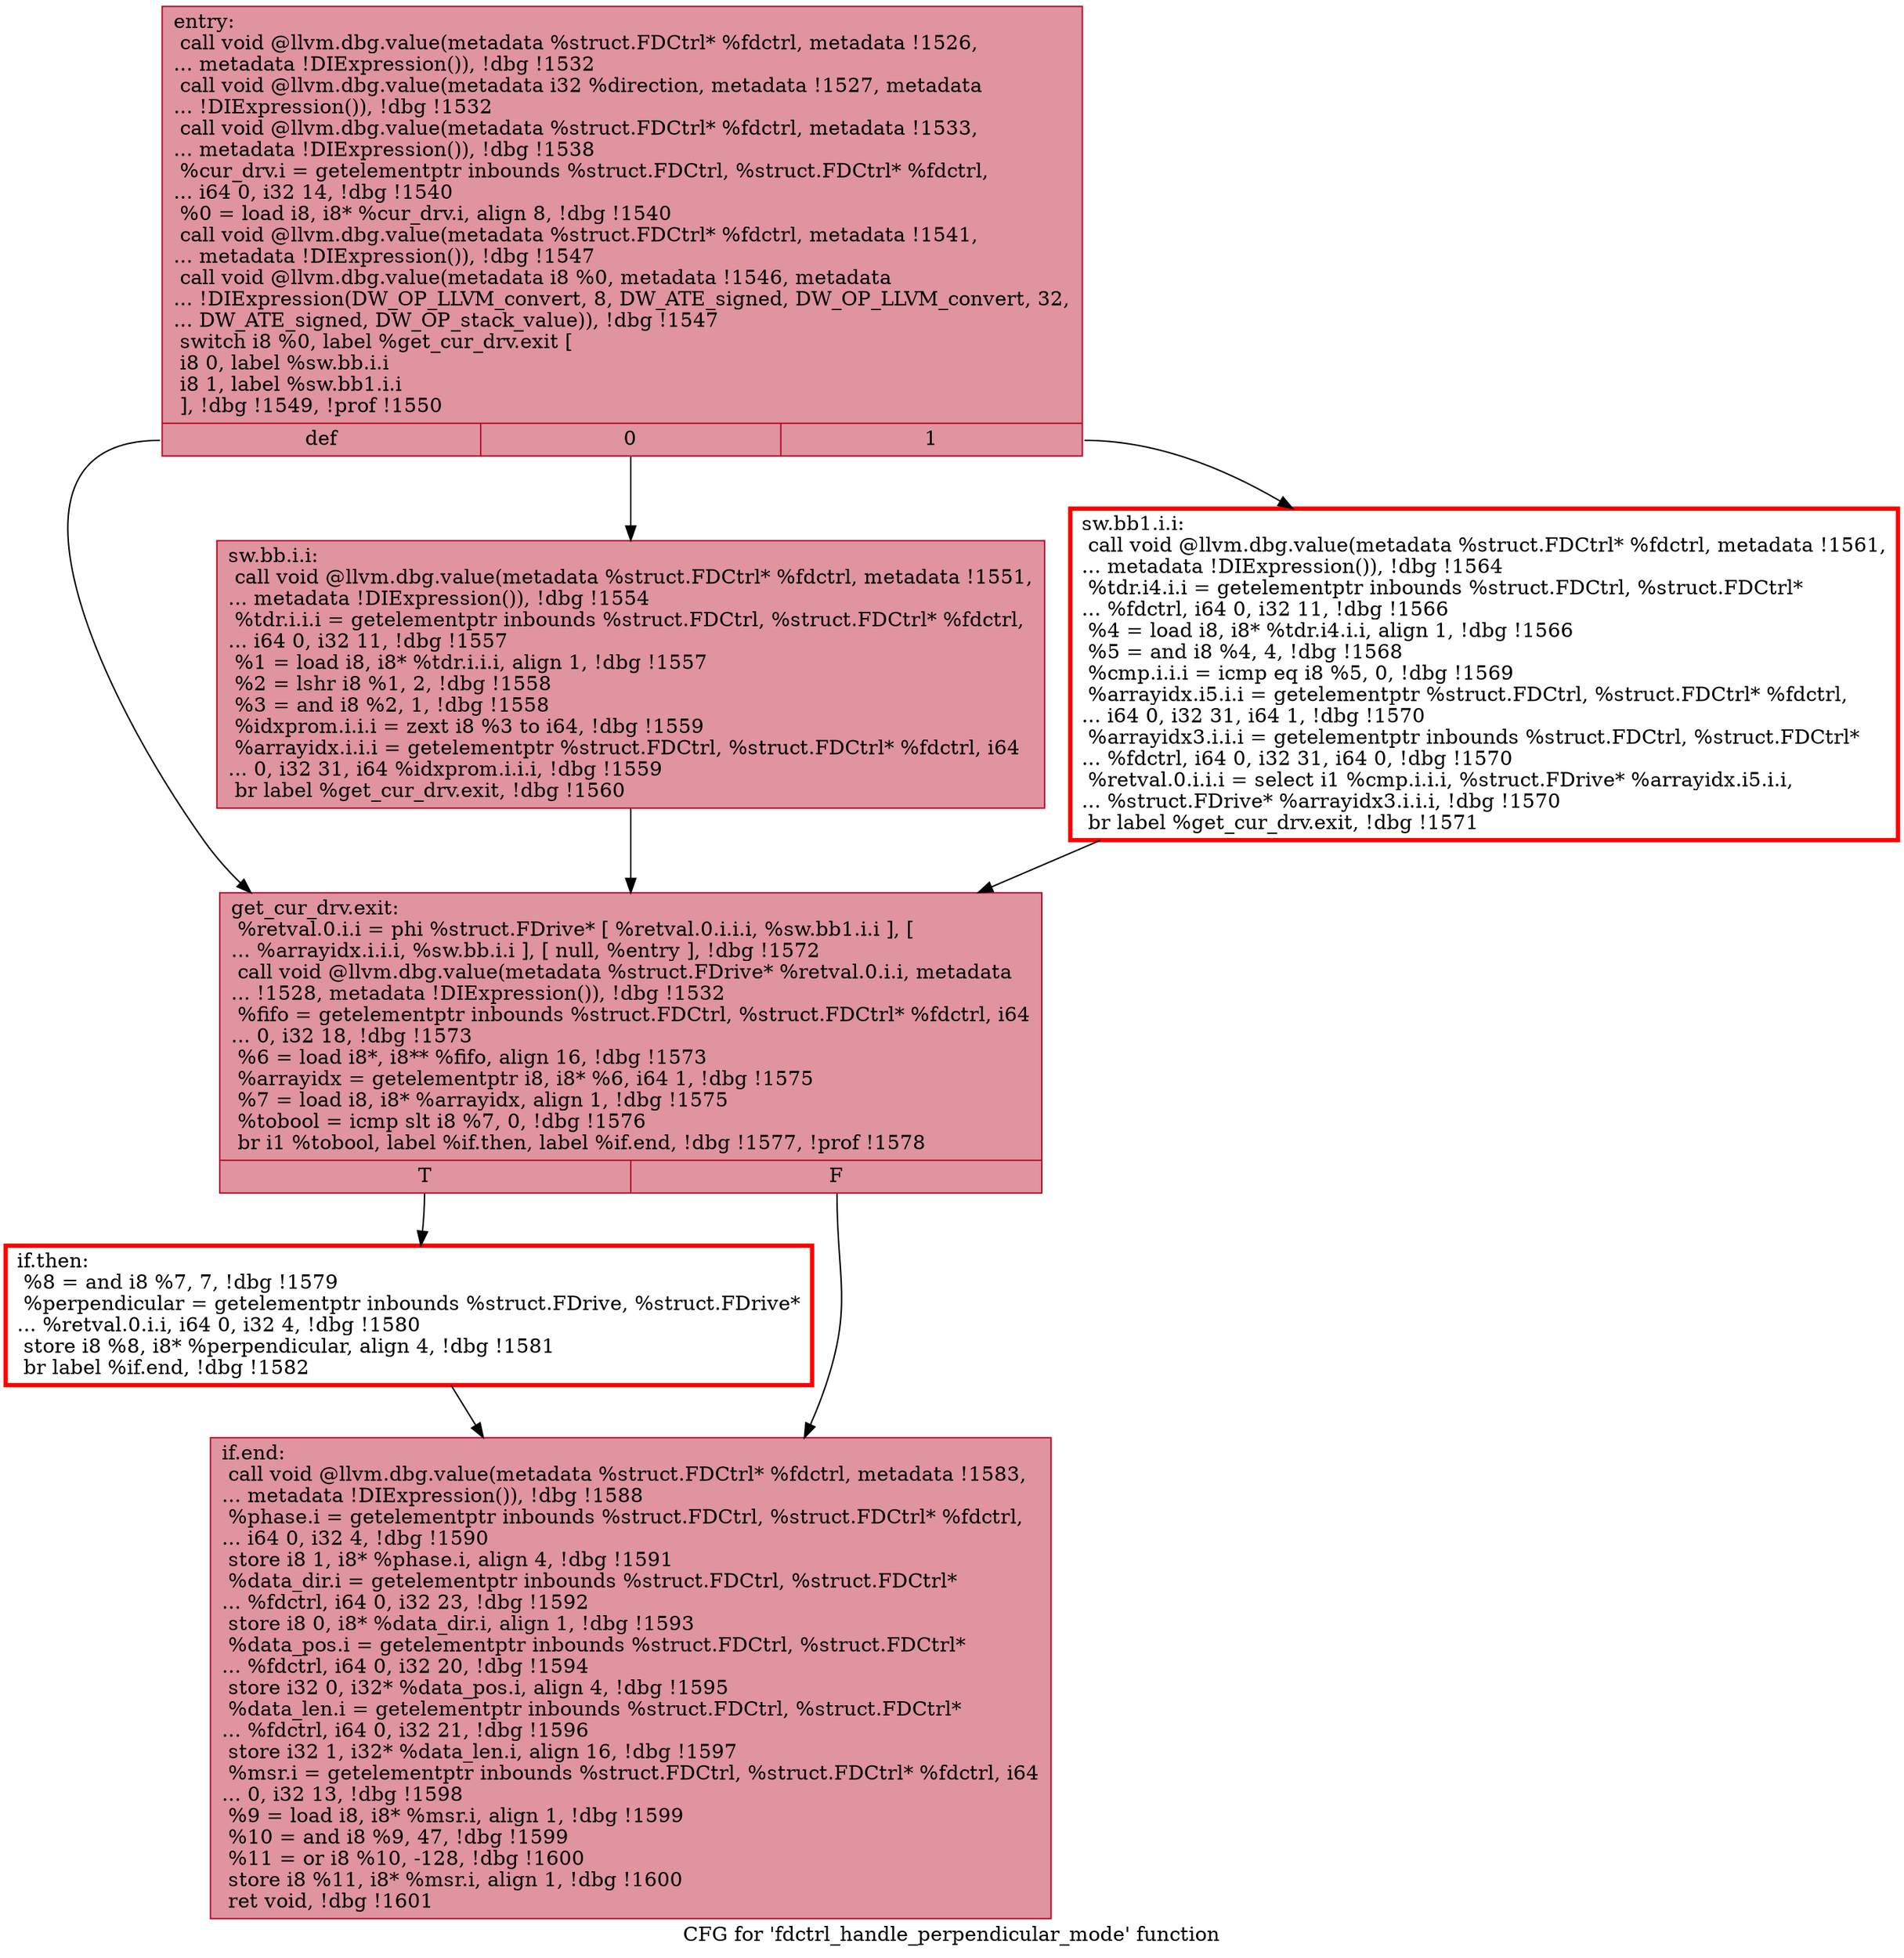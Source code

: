 digraph "CFG for 'fdctrl_handle_perpendicular_mode' function" {
	label="CFG for 'fdctrl_handle_perpendicular_mode' function";

	Node0x55f14108c610 [shape=record,color="#b70d28ff", style=filled, fillcolor="#b70d2870",label="{entry:\l  call void @llvm.dbg.value(metadata %struct.FDCtrl* %fdctrl, metadata !1526,\l... metadata !DIExpression()), !dbg !1532\l  call void @llvm.dbg.value(metadata i32 %direction, metadata !1527, metadata\l... !DIExpression()), !dbg !1532\l  call void @llvm.dbg.value(metadata %struct.FDCtrl* %fdctrl, metadata !1533,\l... metadata !DIExpression()), !dbg !1538\l  %cur_drv.i = getelementptr inbounds %struct.FDCtrl, %struct.FDCtrl* %fdctrl,\l... i64 0, i32 14, !dbg !1540\l  %0 = load i8, i8* %cur_drv.i, align 8, !dbg !1540\l  call void @llvm.dbg.value(metadata %struct.FDCtrl* %fdctrl, metadata !1541,\l... metadata !DIExpression()), !dbg !1547\l  call void @llvm.dbg.value(metadata i8 %0, metadata !1546, metadata\l... !DIExpression(DW_OP_LLVM_convert, 8, DW_ATE_signed, DW_OP_LLVM_convert, 32,\l... DW_ATE_signed, DW_OP_stack_value)), !dbg !1547\l  switch i8 %0, label %get_cur_drv.exit [\l    i8 0, label %sw.bb.i.i\l    i8 1, label %sw.bb1.i.i\l  ], !dbg !1549, !prof !1550\l|{<s0>def|<s1>0|<s2>1}}"];
	Node0x55f14108c610:s0 -> Node0x55f141118180;
	Node0x55f14108c610:s1 -> Node0x55f14118c630;
	Node0x55f14108c610:s2 -> Node0x55f1411895b0;
	Node0x55f14118c630 [shape=record,color="#b70d28ff", style=filled, fillcolor="#b70d2870",label="{sw.bb.i.i:                                        \l  call void @llvm.dbg.value(metadata %struct.FDCtrl* %fdctrl, metadata !1551,\l... metadata !DIExpression()), !dbg !1554\l  %tdr.i.i.i = getelementptr inbounds %struct.FDCtrl, %struct.FDCtrl* %fdctrl,\l... i64 0, i32 11, !dbg !1557\l  %1 = load i8, i8* %tdr.i.i.i, align 1, !dbg !1557\l  %2 = lshr i8 %1, 2, !dbg !1558\l  %3 = and i8 %2, 1, !dbg !1558\l  %idxprom.i.i.i = zext i8 %3 to i64, !dbg !1559\l  %arrayidx.i.i.i = getelementptr %struct.FDCtrl, %struct.FDCtrl* %fdctrl, i64\l... 0, i32 31, i64 %idxprom.i.i.i, !dbg !1559\l  br label %get_cur_drv.exit, !dbg !1560\l}"];
	Node0x55f14118c630 -> Node0x55f141118180;
	Node0x55f1411895b0 [shape=record,penwidth=3.0, color="red",label="{sw.bb1.i.i:                                       \l  call void @llvm.dbg.value(metadata %struct.FDCtrl* %fdctrl, metadata !1561,\l... metadata !DIExpression()), !dbg !1564\l  %tdr.i4.i.i = getelementptr inbounds %struct.FDCtrl, %struct.FDCtrl*\l... %fdctrl, i64 0, i32 11, !dbg !1566\l  %4 = load i8, i8* %tdr.i4.i.i, align 1, !dbg !1566\l  %5 = and i8 %4, 4, !dbg !1568\l  %cmp.i.i.i = icmp eq i8 %5, 0, !dbg !1569\l  %arrayidx.i5.i.i = getelementptr %struct.FDCtrl, %struct.FDCtrl* %fdctrl,\l... i64 0, i32 31, i64 1, !dbg !1570\l  %arrayidx3.i.i.i = getelementptr inbounds %struct.FDCtrl, %struct.FDCtrl*\l... %fdctrl, i64 0, i32 31, i64 0, !dbg !1570\l  %retval.0.i.i.i = select i1 %cmp.i.i.i, %struct.FDrive* %arrayidx.i5.i.i,\l... %struct.FDrive* %arrayidx3.i.i.i, !dbg !1570\l  br label %get_cur_drv.exit, !dbg !1571\l}"];
	Node0x55f1411895b0 -> Node0x55f141118180;
	Node0x55f141118180 [shape=record,color="#b70d28ff", style=filled, fillcolor="#b70d2870",label="{get_cur_drv.exit:                                 \l  %retval.0.i.i = phi %struct.FDrive* [ %retval.0.i.i.i, %sw.bb1.i.i ], [\l... %arrayidx.i.i.i, %sw.bb.i.i ], [ null, %entry ], !dbg !1572\l  call void @llvm.dbg.value(metadata %struct.FDrive* %retval.0.i.i, metadata\l... !1528, metadata !DIExpression()), !dbg !1532\l  %fifo = getelementptr inbounds %struct.FDCtrl, %struct.FDCtrl* %fdctrl, i64\l... 0, i32 18, !dbg !1573\l  %6 = load i8*, i8** %fifo, align 16, !dbg !1573\l  %arrayidx = getelementptr i8, i8* %6, i64 1, !dbg !1575\l  %7 = load i8, i8* %arrayidx, align 1, !dbg !1575\l  %tobool = icmp slt i8 %7, 0, !dbg !1576\l  br i1 %tobool, label %if.then, label %if.end, !dbg !1577, !prof !1578\l|{<s0>T|<s1>F}}"];
	Node0x55f141118180:s0 -> Node0x55f14117b9b0;
	Node0x55f141118180:s1 -> Node0x55f14117ba00;
	Node0x55f14117b9b0 [shape=record,penwidth=3.0, color="red",label="{if.then:                                          \l  %8 = and i8 %7, 7, !dbg !1579\l  %perpendicular = getelementptr inbounds %struct.FDrive, %struct.FDrive*\l... %retval.0.i.i, i64 0, i32 4, !dbg !1580\l  store i8 %8, i8* %perpendicular, align 4, !dbg !1581\l  br label %if.end, !dbg !1582\l}"];
	Node0x55f14117b9b0 -> Node0x55f14117ba00;
	Node0x55f14117ba00 [shape=record,color="#b70d28ff", style=filled, fillcolor="#b70d2870",label="{if.end:                                           \l  call void @llvm.dbg.value(metadata %struct.FDCtrl* %fdctrl, metadata !1583,\l... metadata !DIExpression()), !dbg !1588\l  %phase.i = getelementptr inbounds %struct.FDCtrl, %struct.FDCtrl* %fdctrl,\l... i64 0, i32 4, !dbg !1590\l  store i8 1, i8* %phase.i, align 4, !dbg !1591\l  %data_dir.i = getelementptr inbounds %struct.FDCtrl, %struct.FDCtrl*\l... %fdctrl, i64 0, i32 23, !dbg !1592\l  store i8 0, i8* %data_dir.i, align 1, !dbg !1593\l  %data_pos.i = getelementptr inbounds %struct.FDCtrl, %struct.FDCtrl*\l... %fdctrl, i64 0, i32 20, !dbg !1594\l  store i32 0, i32* %data_pos.i, align 4, !dbg !1595\l  %data_len.i = getelementptr inbounds %struct.FDCtrl, %struct.FDCtrl*\l... %fdctrl, i64 0, i32 21, !dbg !1596\l  store i32 1, i32* %data_len.i, align 16, !dbg !1597\l  %msr.i = getelementptr inbounds %struct.FDCtrl, %struct.FDCtrl* %fdctrl, i64\l... 0, i32 13, !dbg !1598\l  %9 = load i8, i8* %msr.i, align 1, !dbg !1599\l  %10 = and i8 %9, 47, !dbg !1599\l  %11 = or i8 %10, -128, !dbg !1600\l  store i8 %11, i8* %msr.i, align 1, !dbg !1600\l  ret void, !dbg !1601\l}"];
}
